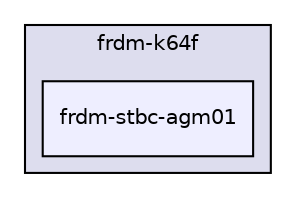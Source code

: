 digraph "boardkit/frdm-k64f/frdm-stbc-agm01" {
  compound=true
  node [ fontsize="10", fontname="Helvetica"];
  edge [ labelfontsize="10", labelfontname="Helvetica"];
  subgraph clusterdir_3614a3810f3c4eeaffe2259fdfef6294 {
    graph [ bgcolor="#ddddee", pencolor="black", label="frdm-k64f" fontname="Helvetica", fontsize="10", URL="dir_3614a3810f3c4eeaffe2259fdfef6294.html"]
  dir_57d7cf51ccba64ce4bb2b780c1746711 [shape=box, label="frdm-stbc-agm01", style="filled", fillcolor="#eeeeff", pencolor="black", URL="dir_57d7cf51ccba64ce4bb2b780c1746711.html"];
  }
}
